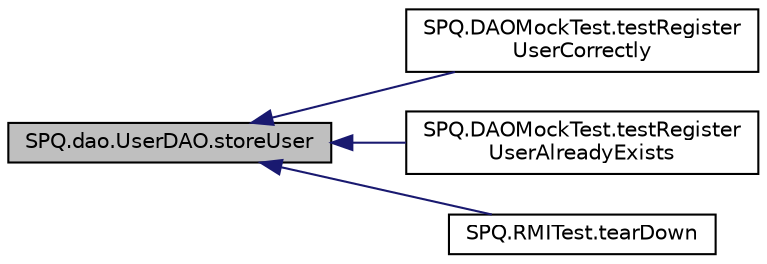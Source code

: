 digraph "SPQ.dao.UserDAO.storeUser"
{
  edge [fontname="Helvetica",fontsize="10",labelfontname="Helvetica",labelfontsize="10"];
  node [fontname="Helvetica",fontsize="10",shape=record];
  rankdir="LR";
  Node39 [label="SPQ.dao.UserDAO.storeUser",height=0.2,width=0.4,color="black", fillcolor="grey75", style="filled", fontcolor="black"];
  Node39 -> Node40 [dir="back",color="midnightblue",fontsize="10",style="solid",fontname="Helvetica"];
  Node40 [label="SPQ.DAOMockTest.testRegister\lUserCorrectly",height=0.2,width=0.4,color="black", fillcolor="white", style="filled",URL="$class_s_p_q_1_1_d_a_o_mock_test.html#a52505d1cfefe105f8098147df9d2fce0"];
  Node39 -> Node41 [dir="back",color="midnightblue",fontsize="10",style="solid",fontname="Helvetica"];
  Node41 [label="SPQ.DAOMockTest.testRegister\lUserAlreadyExists",height=0.2,width=0.4,color="black", fillcolor="white", style="filled",URL="$class_s_p_q_1_1_d_a_o_mock_test.html#a76004a006ddce595edc7011aafccbe7e"];
  Node39 -> Node42 [dir="back",color="midnightblue",fontsize="10",style="solid",fontname="Helvetica"];
  Node42 [label="SPQ.RMITest.tearDown",height=0.2,width=0.4,color="black", fillcolor="white", style="filled",URL="$class_s_p_q_1_1_r_m_i_test.html#a76a8f88205d4a70c8ed81ee03ab7fa45"];
}
